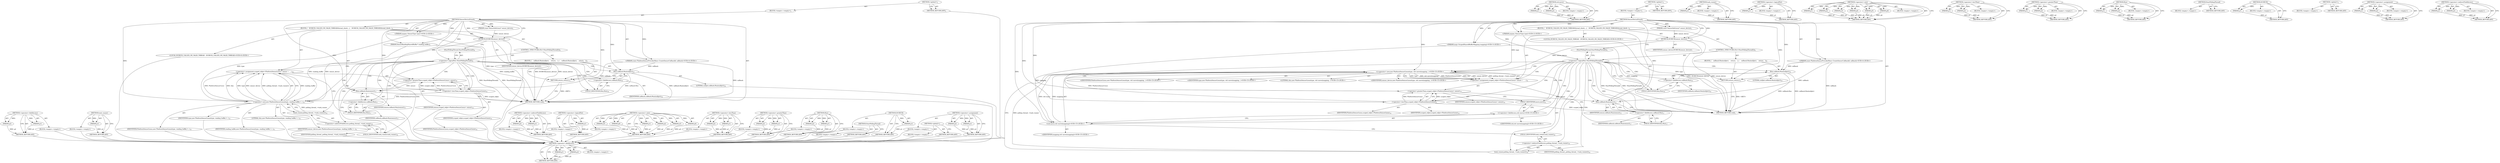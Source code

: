 digraph "&lt;operator&gt;.assignment" {
vulnerable_97 [label=<(METHOD,&lt;operator&gt;.fieldAccess)>];
vulnerable_98 [label=<(PARAM,p1)>];
vulnerable_99 [label=<(PARAM,p2)>];
vulnerable_100 [label=<(BLOCK,&lt;empty&gt;,&lt;empty&gt;)>];
vulnerable_101 [label=<(METHOD_RETURN,ANY)>];
vulnerable_126 [label=<(METHOD,std.move)>];
vulnerable_127 [label=<(PARAM,p1)>];
vulnerable_128 [label=<(PARAM,p2)>];
vulnerable_129 [label=<(BLOCK,&lt;empty&gt;,&lt;empty&gt;)>];
vulnerable_130 [label=<(METHOD_RETURN,ANY)>];
vulnerable_6 [label=<(METHOD,&lt;global&gt;)<SUB>1</SUB>>];
vulnerable_7 [label=<(BLOCK,&lt;empty&gt;,&lt;empty&gt;)<SUB>1</SUB>>];
vulnerable_8 [label=<(METHOD,SensorDeviceFound)<SUB>1</SUB>>];
vulnerable_9 [label="<(PARAM,mojom::SensorType type)<SUB>2</SUB>>"];
vulnerable_10 [label="<(PARAM,mojo::ScopedSharedBufferMapping mapping)<SUB>3</SUB>>"];
vulnerable_11 [label="<(PARAM,const PlatformSensorProviderBase::CreateSensorCallback&amp; callback)<SUB>4</SUB>>"];
vulnerable_12 [label=<(PARAM,const SensorInfoLinux* sensor_device)<SUB>5</SUB>>];
vulnerable_13 [label=<(BLOCK,{
   DCHECK_CALLED_ON_VALID_THREAD(thread_check...,{
   DCHECK_CALLED_ON_VALID_THREAD(thread_check...)<SUB>5</SUB>>];
vulnerable_14 [label="<(LOCAL,DCHECK_CALLED_ON_VALID_THREAD : DCHECK_CALLED_ON_VALID_THREAD)<SUB>6</SUB>>"];
vulnerable_15 [label=<(DCHECK,DCHECK(sensor_device))<SUB>7</SUB>>];
vulnerable_16 [label=<(IDENTIFIER,sensor_device,DCHECK(sensor_device))<SUB>7</SUB>>];
vulnerable_17 [label=<(CONTROL_STRUCTURE,IF,if (!StartPollingThread()))<SUB>9</SUB>>];
vulnerable_18 [label=<(&lt;operator&gt;.logicalNot,!StartPollingThread())<SUB>9</SUB>>];
vulnerable_19 [label=<(StartPollingThread,StartPollingThread())<SUB>9</SUB>>];
vulnerable_20 [label=<(BLOCK,{
    callback.Run(nullptr);
    return;
   },{
    callback.Run(nullptr);
    return;
   })<SUB>9</SUB>>];
vulnerable_21 [label=<(Run,callback.Run(nullptr))<SUB>10</SUB>>];
vulnerable_22 [label=<(&lt;operator&gt;.fieldAccess,callback.Run)<SUB>10</SUB>>];
vulnerable_23 [label=<(IDENTIFIER,callback,callback.Run(nullptr))<SUB>10</SUB>>];
vulnerable_24 [label=<(FIELD_IDENTIFIER,Run,Run)<SUB>10</SUB>>];
vulnerable_25 [label=<(LITERAL,nullptr,callback.Run(nullptr))<SUB>10</SUB>>];
vulnerable_26 [label=<(RETURN,return;,return;)<SUB>11</SUB>>];
vulnerable_27 [label=<(&lt;operator&gt;.assignment,scoped_refptr&lt;PlatformSensorLinux&gt; sensor =
   ...)<SUB>14</SUB>>];
vulnerable_28 [label=<(&lt;operator&gt;.greaterThan,scoped_refptr&lt;PlatformSensorLinux&gt; sensor)<SUB>14</SUB>>];
vulnerable_29 [label=<(&lt;operator&gt;.lessThan,scoped_refptr&lt;PlatformSensorLinux)<SUB>14</SUB>>];
vulnerable_30 [label=<(IDENTIFIER,scoped_refptr,scoped_refptr&lt;PlatformSensorLinux)<SUB>14</SUB>>];
vulnerable_31 [label=<(IDENTIFIER,PlatformSensorLinux,scoped_refptr&lt;PlatformSensorLinux)<SUB>14</SUB>>];
vulnerable_32 [label=<(IDENTIFIER,sensor,scoped_refptr&lt;PlatformSensorLinux&gt; sensor)<SUB>14</SUB>>];
vulnerable_33 [label="<(&lt;operator&gt;.new,new PlatformSensorLinux(type, std::move(mapping...)<SUB>15</SUB>>"];
vulnerable_34 [label="<(IDENTIFIER,PlatformSensorLinux,new PlatformSensorLinux(type, std::move(mapping...)<SUB>15</SUB>>"];
vulnerable_35 [label="<(IDENTIFIER,type,new PlatformSensorLinux(type, std::move(mapping...)<SUB>15</SUB>>"];
vulnerable_36 [label="<(std.move,std::move(mapping))<SUB>15</SUB>>"];
vulnerable_37 [label="<(&lt;operator&gt;.fieldAccess,std::move)<SUB>15</SUB>>"];
vulnerable_38 [label="<(IDENTIFIER,std,std::move(mapping))<SUB>15</SUB>>"];
vulnerable_39 [label=<(FIELD_IDENTIFIER,move,move)<SUB>15</SUB>>];
vulnerable_40 [label="<(IDENTIFIER,mapping,std::move(mapping))<SUB>15</SUB>>"];
vulnerable_41 [label="<(LITERAL,this,new PlatformSensorLinux(type, std::move(mapping...)<SUB>15</SUB>>"];
vulnerable_42 [label="<(IDENTIFIER,sensor_device,new PlatformSensorLinux(type, std::move(mapping...)<SUB>15</SUB>>"];
vulnerable_43 [label=<(task_runner,polling_thread_-&gt;task_runner())<SUB>16</SUB>>];
vulnerable_44 [label=<(&lt;operator&gt;.indirectFieldAccess,polling_thread_-&gt;task_runner)<SUB>16</SUB>>];
vulnerable_45 [label=<(IDENTIFIER,polling_thread_,polling_thread_-&gt;task_runner())<SUB>16</SUB>>];
vulnerable_46 [label=<(FIELD_IDENTIFIER,task_runner,task_runner)<SUB>16</SUB>>];
vulnerable_47 [label=<(Run,callback.Run(sensor))<SUB>17</SUB>>];
vulnerable_48 [label=<(&lt;operator&gt;.fieldAccess,callback.Run)<SUB>17</SUB>>];
vulnerable_49 [label=<(IDENTIFIER,callback,callback.Run(sensor))<SUB>17</SUB>>];
vulnerable_50 [label=<(FIELD_IDENTIFIER,Run,Run)<SUB>17</SUB>>];
vulnerable_51 [label=<(IDENTIFIER,sensor,callback.Run(sensor))<SUB>17</SUB>>];
vulnerable_52 [label=<(METHOD_RETURN,void)<SUB>1</SUB>>];
vulnerable_54 [label=<(METHOD_RETURN,ANY)<SUB>1</SUB>>];
vulnerable_131 [label=<(METHOD,task_runner)>];
vulnerable_132 [label=<(PARAM,p1)>];
vulnerable_133 [label=<(BLOCK,&lt;empty&gt;,&lt;empty&gt;)>];
vulnerable_134 [label=<(METHOD_RETURN,ANY)>];
vulnerable_85 [label=<(METHOD,&lt;operator&gt;.logicalNot)>];
vulnerable_86 [label=<(PARAM,p1)>];
vulnerable_87 [label=<(BLOCK,&lt;empty&gt;,&lt;empty&gt;)>];
vulnerable_88 [label=<(METHOD_RETURN,ANY)>];
vulnerable_117 [label=<(METHOD,&lt;operator&gt;.new)>];
vulnerable_118 [label=<(PARAM,p1)>];
vulnerable_119 [label=<(PARAM,p2)>];
vulnerable_120 [label=<(PARAM,p3)>];
vulnerable_121 [label=<(PARAM,p4)>];
vulnerable_122 [label=<(PARAM,p5)>];
vulnerable_123 [label=<(PARAM,p6)>];
vulnerable_124 [label=<(BLOCK,&lt;empty&gt;,&lt;empty&gt;)>];
vulnerable_125 [label=<(METHOD_RETURN,ANY)>];
vulnerable_112 [label=<(METHOD,&lt;operator&gt;.lessThan)>];
vulnerable_113 [label=<(PARAM,p1)>];
vulnerable_114 [label=<(PARAM,p2)>];
vulnerable_115 [label=<(BLOCK,&lt;empty&gt;,&lt;empty&gt;)>];
vulnerable_116 [label=<(METHOD_RETURN,ANY)>];
vulnerable_107 [label=<(METHOD,&lt;operator&gt;.greaterThan)>];
vulnerable_108 [label=<(PARAM,p1)>];
vulnerable_109 [label=<(PARAM,p2)>];
vulnerable_110 [label=<(BLOCK,&lt;empty&gt;,&lt;empty&gt;)>];
vulnerable_111 [label=<(METHOD_RETURN,ANY)>];
vulnerable_92 [label=<(METHOD,Run)>];
vulnerable_93 [label=<(PARAM,p1)>];
vulnerable_94 [label=<(PARAM,p2)>];
vulnerable_95 [label=<(BLOCK,&lt;empty&gt;,&lt;empty&gt;)>];
vulnerable_96 [label=<(METHOD_RETURN,ANY)>];
vulnerable_89 [label=<(METHOD,StartPollingThread)>];
vulnerable_90 [label=<(BLOCK,&lt;empty&gt;,&lt;empty&gt;)>];
vulnerable_91 [label=<(METHOD_RETURN,ANY)>];
vulnerable_81 [label=<(METHOD,DCHECK)>];
vulnerable_82 [label=<(PARAM,p1)>];
vulnerable_83 [label=<(BLOCK,&lt;empty&gt;,&lt;empty&gt;)>];
vulnerable_84 [label=<(METHOD_RETURN,ANY)>];
vulnerable_75 [label=<(METHOD,&lt;global&gt;)<SUB>1</SUB>>];
vulnerable_76 [label=<(BLOCK,&lt;empty&gt;,&lt;empty&gt;)>];
vulnerable_77 [label=<(METHOD_RETURN,ANY)>];
vulnerable_102 [label=<(METHOD,&lt;operator&gt;.assignment)>];
vulnerable_103 [label=<(PARAM,p1)>];
vulnerable_104 [label=<(PARAM,p2)>];
vulnerable_105 [label=<(BLOCK,&lt;empty&gt;,&lt;empty&gt;)>];
vulnerable_106 [label=<(METHOD_RETURN,ANY)>];
vulnerable_135 [label=<(METHOD,&lt;operator&gt;.indirectFieldAccess)>];
vulnerable_136 [label=<(PARAM,p1)>];
vulnerable_137 [label=<(PARAM,p2)>];
vulnerable_138 [label=<(BLOCK,&lt;empty&gt;,&lt;empty&gt;)>];
vulnerable_139 [label=<(METHOD_RETURN,ANY)>];
fixed_93 [label=<(METHOD,&lt;operator&gt;.fieldAccess)>];
fixed_94 [label=<(PARAM,p1)>];
fixed_95 [label=<(PARAM,p2)>];
fixed_96 [label=<(BLOCK,&lt;empty&gt;,&lt;empty&gt;)>];
fixed_97 [label=<(METHOD_RETURN,ANY)>];
fixed_122 [label=<(METHOD,task_runner)>];
fixed_123 [label=<(PARAM,p1)>];
fixed_124 [label=<(BLOCK,&lt;empty&gt;,&lt;empty&gt;)>];
fixed_125 [label=<(METHOD_RETURN,ANY)>];
fixed_6 [label=<(METHOD,&lt;global&gt;)<SUB>1</SUB>>];
fixed_7 [label=<(BLOCK,&lt;empty&gt;,&lt;empty&gt;)<SUB>1</SUB>>];
fixed_8 [label=<(METHOD,SensorDeviceFound)<SUB>1</SUB>>];
fixed_9 [label="<(PARAM,mojom::SensorType type)<SUB>2</SUB>>"];
fixed_10 [label=<(PARAM,SensorReadingSharedBuffer* reading_buffer)<SUB>3</SUB>>];
fixed_11 [label="<(PARAM,const PlatformSensorProviderBase::CreateSensorCallback&amp; callback)<SUB>4</SUB>>"];
fixed_12 [label=<(PARAM,const SensorInfoLinux* sensor_device)<SUB>5</SUB>>];
fixed_13 [label=<(BLOCK,{
   DCHECK_CALLED_ON_VALID_THREAD(thread_check...,{
   DCHECK_CALLED_ON_VALID_THREAD(thread_check...)<SUB>5</SUB>>];
fixed_14 [label="<(LOCAL,DCHECK_CALLED_ON_VALID_THREAD : DCHECK_CALLED_ON_VALID_THREAD)<SUB>6</SUB>>"];
fixed_15 [label=<(DCHECK,DCHECK(sensor_device))<SUB>7</SUB>>];
fixed_16 [label=<(IDENTIFIER,sensor_device,DCHECK(sensor_device))<SUB>7</SUB>>];
fixed_17 [label=<(CONTROL_STRUCTURE,IF,if (!StartPollingThread()))<SUB>9</SUB>>];
fixed_18 [label=<(&lt;operator&gt;.logicalNot,!StartPollingThread())<SUB>9</SUB>>];
fixed_19 [label=<(StartPollingThread,StartPollingThread())<SUB>9</SUB>>];
fixed_20 [label=<(BLOCK,{
    callback.Run(nullptr);
    return;
   },{
    callback.Run(nullptr);
    return;
   })<SUB>9</SUB>>];
fixed_21 [label=<(Run,callback.Run(nullptr))<SUB>10</SUB>>];
fixed_22 [label=<(&lt;operator&gt;.fieldAccess,callback.Run)<SUB>10</SUB>>];
fixed_23 [label=<(IDENTIFIER,callback,callback.Run(nullptr))<SUB>10</SUB>>];
fixed_24 [label=<(FIELD_IDENTIFIER,Run,Run)<SUB>10</SUB>>];
fixed_25 [label=<(LITERAL,nullptr,callback.Run(nullptr))<SUB>10</SUB>>];
fixed_26 [label=<(RETURN,return;,return;)<SUB>11</SUB>>];
fixed_27 [label=<(&lt;operator&gt;.assignment,scoped_refptr&lt;PlatformSensorLinux&gt; sensor =
   ...)<SUB>14</SUB>>];
fixed_28 [label=<(&lt;operator&gt;.greaterThan,scoped_refptr&lt;PlatformSensorLinux&gt; sensor)<SUB>14</SUB>>];
fixed_29 [label=<(&lt;operator&gt;.lessThan,scoped_refptr&lt;PlatformSensorLinux)<SUB>14</SUB>>];
fixed_30 [label=<(IDENTIFIER,scoped_refptr,scoped_refptr&lt;PlatformSensorLinux)<SUB>14</SUB>>];
fixed_31 [label=<(IDENTIFIER,PlatformSensorLinux,scoped_refptr&lt;PlatformSensorLinux)<SUB>14</SUB>>];
fixed_32 [label=<(IDENTIFIER,sensor,scoped_refptr&lt;PlatformSensorLinux&gt; sensor)<SUB>14</SUB>>];
fixed_33 [label=<(&lt;operator&gt;.new,new PlatformSensorLinux(type, reading_buffer, t...)<SUB>15</SUB>>];
fixed_34 [label=<(IDENTIFIER,PlatformSensorLinux,new PlatformSensorLinux(type, reading_buffer, t...)<SUB>15</SUB>>];
fixed_35 [label=<(IDENTIFIER,type,new PlatformSensorLinux(type, reading_buffer, t...)<SUB>15</SUB>>];
fixed_36 [label=<(IDENTIFIER,reading_buffer,new PlatformSensorLinux(type, reading_buffer, t...)<SUB>15</SUB>>];
fixed_37 [label=<(LITERAL,this,new PlatformSensorLinux(type, reading_buffer, t...)<SUB>15</SUB>>];
fixed_38 [label=<(IDENTIFIER,sensor_device,new PlatformSensorLinux(type, reading_buffer, t...)<SUB>15</SUB>>];
fixed_39 [label=<(task_runner,polling_thread_-&gt;task_runner())<SUB>16</SUB>>];
fixed_40 [label=<(&lt;operator&gt;.indirectFieldAccess,polling_thread_-&gt;task_runner)<SUB>16</SUB>>];
fixed_41 [label=<(IDENTIFIER,polling_thread_,polling_thread_-&gt;task_runner())<SUB>16</SUB>>];
fixed_42 [label=<(FIELD_IDENTIFIER,task_runner,task_runner)<SUB>16</SUB>>];
fixed_43 [label=<(Run,callback.Run(sensor))<SUB>17</SUB>>];
fixed_44 [label=<(&lt;operator&gt;.fieldAccess,callback.Run)<SUB>17</SUB>>];
fixed_45 [label=<(IDENTIFIER,callback,callback.Run(sensor))<SUB>17</SUB>>];
fixed_46 [label=<(FIELD_IDENTIFIER,Run,Run)<SUB>17</SUB>>];
fixed_47 [label=<(IDENTIFIER,sensor,callback.Run(sensor))<SUB>17</SUB>>];
fixed_48 [label=<(METHOD_RETURN,void)<SUB>1</SUB>>];
fixed_50 [label=<(METHOD_RETURN,ANY)<SUB>1</SUB>>];
fixed_126 [label=<(METHOD,&lt;operator&gt;.indirectFieldAccess)>];
fixed_127 [label=<(PARAM,p1)>];
fixed_128 [label=<(PARAM,p2)>];
fixed_129 [label=<(BLOCK,&lt;empty&gt;,&lt;empty&gt;)>];
fixed_130 [label=<(METHOD_RETURN,ANY)>];
fixed_81 [label=<(METHOD,&lt;operator&gt;.logicalNot)>];
fixed_82 [label=<(PARAM,p1)>];
fixed_83 [label=<(BLOCK,&lt;empty&gt;,&lt;empty&gt;)>];
fixed_84 [label=<(METHOD_RETURN,ANY)>];
fixed_113 [label=<(METHOD,&lt;operator&gt;.new)>];
fixed_114 [label=<(PARAM,p1)>];
fixed_115 [label=<(PARAM,p2)>];
fixed_116 [label=<(PARAM,p3)>];
fixed_117 [label=<(PARAM,p4)>];
fixed_118 [label=<(PARAM,p5)>];
fixed_119 [label=<(PARAM,p6)>];
fixed_120 [label=<(BLOCK,&lt;empty&gt;,&lt;empty&gt;)>];
fixed_121 [label=<(METHOD_RETURN,ANY)>];
fixed_108 [label=<(METHOD,&lt;operator&gt;.lessThan)>];
fixed_109 [label=<(PARAM,p1)>];
fixed_110 [label=<(PARAM,p2)>];
fixed_111 [label=<(BLOCK,&lt;empty&gt;,&lt;empty&gt;)>];
fixed_112 [label=<(METHOD_RETURN,ANY)>];
fixed_103 [label=<(METHOD,&lt;operator&gt;.greaterThan)>];
fixed_104 [label=<(PARAM,p1)>];
fixed_105 [label=<(PARAM,p2)>];
fixed_106 [label=<(BLOCK,&lt;empty&gt;,&lt;empty&gt;)>];
fixed_107 [label=<(METHOD_RETURN,ANY)>];
fixed_88 [label=<(METHOD,Run)>];
fixed_89 [label=<(PARAM,p1)>];
fixed_90 [label=<(PARAM,p2)>];
fixed_91 [label=<(BLOCK,&lt;empty&gt;,&lt;empty&gt;)>];
fixed_92 [label=<(METHOD_RETURN,ANY)>];
fixed_85 [label=<(METHOD,StartPollingThread)>];
fixed_86 [label=<(BLOCK,&lt;empty&gt;,&lt;empty&gt;)>];
fixed_87 [label=<(METHOD_RETURN,ANY)>];
fixed_77 [label=<(METHOD,DCHECK)>];
fixed_78 [label=<(PARAM,p1)>];
fixed_79 [label=<(BLOCK,&lt;empty&gt;,&lt;empty&gt;)>];
fixed_80 [label=<(METHOD_RETURN,ANY)>];
fixed_71 [label=<(METHOD,&lt;global&gt;)<SUB>1</SUB>>];
fixed_72 [label=<(BLOCK,&lt;empty&gt;,&lt;empty&gt;)>];
fixed_73 [label=<(METHOD_RETURN,ANY)>];
fixed_98 [label=<(METHOD,&lt;operator&gt;.assignment)>];
fixed_99 [label=<(PARAM,p1)>];
fixed_100 [label=<(PARAM,p2)>];
fixed_101 [label=<(BLOCK,&lt;empty&gt;,&lt;empty&gt;)>];
fixed_102 [label=<(METHOD_RETURN,ANY)>];
vulnerable_97 -> vulnerable_98  [key=0, label="AST: "];
vulnerable_97 -> vulnerable_98  [key=1, label="DDG: "];
vulnerable_97 -> vulnerable_100  [key=0, label="AST: "];
vulnerable_97 -> vulnerable_99  [key=0, label="AST: "];
vulnerable_97 -> vulnerable_99  [key=1, label="DDG: "];
vulnerable_97 -> vulnerable_101  [key=0, label="AST: "];
vulnerable_97 -> vulnerable_101  [key=1, label="CFG: "];
vulnerable_98 -> vulnerable_101  [key=0, label="DDG: p1"];
vulnerable_99 -> vulnerable_101  [key=0, label="DDG: p2"];
vulnerable_126 -> vulnerable_127  [key=0, label="AST: "];
vulnerable_126 -> vulnerable_127  [key=1, label="DDG: "];
vulnerable_126 -> vulnerable_129  [key=0, label="AST: "];
vulnerable_126 -> vulnerable_128  [key=0, label="AST: "];
vulnerable_126 -> vulnerable_128  [key=1, label="DDG: "];
vulnerable_126 -> vulnerable_130  [key=0, label="AST: "];
vulnerable_126 -> vulnerable_130  [key=1, label="CFG: "];
vulnerable_127 -> vulnerable_130  [key=0, label="DDG: p1"];
vulnerable_128 -> vulnerable_130  [key=0, label="DDG: p2"];
vulnerable_6 -> vulnerable_7  [key=0, label="AST: "];
vulnerable_6 -> vulnerable_54  [key=0, label="AST: "];
vulnerable_6 -> vulnerable_54  [key=1, label="CFG: "];
vulnerable_7 -> vulnerable_8  [key=0, label="AST: "];
vulnerable_8 -> vulnerable_9  [key=0, label="AST: "];
vulnerable_8 -> vulnerable_9  [key=1, label="DDG: "];
vulnerable_8 -> vulnerable_10  [key=0, label="AST: "];
vulnerable_8 -> vulnerable_10  [key=1, label="DDG: "];
vulnerable_8 -> vulnerable_11  [key=0, label="AST: "];
vulnerable_8 -> vulnerable_11  [key=1, label="DDG: "];
vulnerable_8 -> vulnerable_12  [key=0, label="AST: "];
vulnerable_8 -> vulnerable_12  [key=1, label="DDG: "];
vulnerable_8 -> vulnerable_13  [key=0, label="AST: "];
vulnerable_8 -> vulnerable_52  [key=0, label="AST: "];
vulnerable_8 -> vulnerable_15  [key=0, label="CFG: "];
vulnerable_8 -> vulnerable_15  [key=1, label="DDG: "];
vulnerable_8 -> vulnerable_47  [key=0, label="DDG: "];
vulnerable_8 -> vulnerable_18  [key=0, label="DDG: "];
vulnerable_8 -> vulnerable_26  [key=0, label="DDG: "];
vulnerable_8 -> vulnerable_28  [key=0, label="DDG: "];
vulnerable_8 -> vulnerable_33  [key=0, label="DDG: "];
vulnerable_8 -> vulnerable_21  [key=0, label="DDG: "];
vulnerable_8 -> vulnerable_29  [key=0, label="DDG: "];
vulnerable_8 -> vulnerable_36  [key=0, label="DDG: "];
vulnerable_9 -> vulnerable_52  [key=0, label="DDG: type"];
vulnerable_9 -> vulnerable_33  [key=0, label="DDG: type"];
vulnerable_10 -> vulnerable_52  [key=0, label="DDG: mapping"];
vulnerable_10 -> vulnerable_36  [key=0, label="DDG: mapping"];
vulnerable_11 -> vulnerable_52  [key=0, label="DDG: callback"];
vulnerable_11 -> vulnerable_47  [key=0, label="DDG: callback"];
vulnerable_11 -> vulnerable_21  [key=0, label="DDG: callback"];
vulnerable_12 -> vulnerable_15  [key=0, label="DDG: sensor_device"];
vulnerable_13 -> vulnerable_14  [key=0, label="AST: "];
vulnerable_13 -> vulnerable_15  [key=0, label="AST: "];
vulnerable_13 -> vulnerable_17  [key=0, label="AST: "];
vulnerable_13 -> vulnerable_27  [key=0, label="AST: "];
vulnerable_13 -> vulnerable_47  [key=0, label="AST: "];
vulnerable_15 -> vulnerable_16  [key=0, label="AST: "];
vulnerable_15 -> vulnerable_19  [key=0, label="CFG: "];
vulnerable_15 -> vulnerable_52  [key=0, label="DDG: sensor_device"];
vulnerable_15 -> vulnerable_52  [key=1, label="DDG: DCHECK(sensor_device)"];
vulnerable_15 -> vulnerable_33  [key=0, label="DDG: sensor_device"];
vulnerable_17 -> vulnerable_18  [key=0, label="AST: "];
vulnerable_17 -> vulnerable_20  [key=0, label="AST: "];
vulnerable_18 -> vulnerable_19  [key=0, label="AST: "];
vulnerable_18 -> vulnerable_24  [key=0, label="CFG: "];
vulnerable_18 -> vulnerable_24  [key=1, label="CDG: "];
vulnerable_18 -> vulnerable_29  [key=0, label="CFG: "];
vulnerable_18 -> vulnerable_29  [key=1, label="CDG: "];
vulnerable_18 -> vulnerable_52  [key=0, label="DDG: StartPollingThread()"];
vulnerable_18 -> vulnerable_52  [key=1, label="DDG: !StartPollingThread()"];
vulnerable_18 -> vulnerable_47  [key=0, label="CDG: "];
vulnerable_18 -> vulnerable_21  [key=0, label="CDG: "];
vulnerable_18 -> vulnerable_48  [key=0, label="CDG: "];
vulnerable_18 -> vulnerable_33  [key=0, label="CDG: "];
vulnerable_18 -> vulnerable_26  [key=0, label="CDG: "];
vulnerable_18 -> vulnerable_28  [key=0, label="CDG: "];
vulnerable_18 -> vulnerable_36  [key=0, label="CDG: "];
vulnerable_18 -> vulnerable_37  [key=0, label="CDG: "];
vulnerable_18 -> vulnerable_46  [key=0, label="CDG: "];
vulnerable_18 -> vulnerable_22  [key=0, label="CDG: "];
vulnerable_18 -> vulnerable_27  [key=0, label="CDG: "];
vulnerable_18 -> vulnerable_50  [key=0, label="CDG: "];
vulnerable_18 -> vulnerable_44  [key=0, label="CDG: "];
vulnerable_18 -> vulnerable_39  [key=0, label="CDG: "];
vulnerable_18 -> vulnerable_43  [key=0, label="CDG: "];
vulnerable_19 -> vulnerable_18  [key=0, label="CFG: "];
vulnerable_20 -> vulnerable_21  [key=0, label="AST: "];
vulnerable_20 -> vulnerable_26  [key=0, label="AST: "];
vulnerable_21 -> vulnerable_22  [key=0, label="AST: "];
vulnerable_21 -> vulnerable_25  [key=0, label="AST: "];
vulnerable_21 -> vulnerable_26  [key=0, label="CFG: "];
vulnerable_21 -> vulnerable_52  [key=0, label="DDG: callback.Run"];
vulnerable_21 -> vulnerable_52  [key=1, label="DDG: callback.Run(nullptr)"];
vulnerable_22 -> vulnerable_23  [key=0, label="AST: "];
vulnerable_22 -> vulnerable_24  [key=0, label="AST: "];
vulnerable_22 -> vulnerable_21  [key=0, label="CFG: "];
vulnerable_24 -> vulnerable_22  [key=0, label="CFG: "];
vulnerable_26 -> vulnerable_52  [key=0, label="CFG: "];
vulnerable_26 -> vulnerable_52  [key=1, label="DDG: &lt;RET&gt;"];
vulnerable_27 -> vulnerable_28  [key=0, label="AST: "];
vulnerable_27 -> vulnerable_33  [key=0, label="AST: "];
vulnerable_27 -> vulnerable_50  [key=0, label="CFG: "];
vulnerable_28 -> vulnerable_29  [key=0, label="AST: "];
vulnerable_28 -> vulnerable_32  [key=0, label="AST: "];
vulnerable_28 -> vulnerable_39  [key=0, label="CFG: "];
vulnerable_28 -> vulnerable_47  [key=0, label="DDG: sensor"];
vulnerable_29 -> vulnerable_30  [key=0, label="AST: "];
vulnerable_29 -> vulnerable_31  [key=0, label="AST: "];
vulnerable_29 -> vulnerable_28  [key=0, label="CFG: "];
vulnerable_29 -> vulnerable_28  [key=1, label="DDG: scoped_refptr"];
vulnerable_29 -> vulnerable_28  [key=2, label="DDG: PlatformSensorLinux"];
vulnerable_29 -> vulnerable_52  [key=0, label="DDG: scoped_refptr"];
vulnerable_29 -> vulnerable_33  [key=0, label="DDG: PlatformSensorLinux"];
vulnerable_33 -> vulnerable_34  [key=0, label="AST: "];
vulnerable_33 -> vulnerable_35  [key=0, label="AST: "];
vulnerable_33 -> vulnerable_36  [key=0, label="AST: "];
vulnerable_33 -> vulnerable_41  [key=0, label="AST: "];
vulnerable_33 -> vulnerable_42  [key=0, label="AST: "];
vulnerable_33 -> vulnerable_43  [key=0, label="AST: "];
vulnerable_33 -> vulnerable_27  [key=0, label="CFG: "];
vulnerable_33 -> vulnerable_27  [key=1, label="DDG: type"];
vulnerable_33 -> vulnerable_27  [key=2, label="DDG: std::move(mapping)"];
vulnerable_33 -> vulnerable_27  [key=3, label="DDG: PlatformSensorLinux"];
vulnerable_33 -> vulnerable_27  [key=4, label="DDG: this"];
vulnerable_33 -> vulnerable_27  [key=5, label="DDG: sensor_device"];
vulnerable_33 -> vulnerable_27  [key=6, label="DDG: polling_thread_-&gt;task_runner()"];
vulnerable_36 -> vulnerable_37  [key=0, label="AST: "];
vulnerable_36 -> vulnerable_40  [key=0, label="AST: "];
vulnerable_36 -> vulnerable_46  [key=0, label="CFG: "];
vulnerable_36 -> vulnerable_33  [key=0, label="DDG: std::move"];
vulnerable_36 -> vulnerable_33  [key=1, label="DDG: mapping"];
vulnerable_37 -> vulnerable_38  [key=0, label="AST: "];
vulnerable_37 -> vulnerable_39  [key=0, label="AST: "];
vulnerable_37 -> vulnerable_36  [key=0, label="CFG: "];
vulnerable_39 -> vulnerable_37  [key=0, label="CFG: "];
vulnerable_43 -> vulnerable_44  [key=0, label="AST: "];
vulnerable_43 -> vulnerable_33  [key=0, label="CFG: "];
vulnerable_43 -> vulnerable_33  [key=1, label="DDG: polling_thread_-&gt;task_runner"];
vulnerable_44 -> vulnerable_45  [key=0, label="AST: "];
vulnerable_44 -> vulnerable_46  [key=0, label="AST: "];
vulnerable_44 -> vulnerable_43  [key=0, label="CFG: "];
vulnerable_46 -> vulnerable_44  [key=0, label="CFG: "];
vulnerable_47 -> vulnerable_48  [key=0, label="AST: "];
vulnerable_47 -> vulnerable_51  [key=0, label="AST: "];
vulnerable_47 -> vulnerable_52  [key=0, label="CFG: "];
vulnerable_48 -> vulnerable_49  [key=0, label="AST: "];
vulnerable_48 -> vulnerable_50  [key=0, label="AST: "];
vulnerable_48 -> vulnerable_47  [key=0, label="CFG: "];
vulnerable_50 -> vulnerable_48  [key=0, label="CFG: "];
vulnerable_131 -> vulnerable_132  [key=0, label="AST: "];
vulnerable_131 -> vulnerable_132  [key=1, label="DDG: "];
vulnerable_131 -> vulnerable_133  [key=0, label="AST: "];
vulnerable_131 -> vulnerable_134  [key=0, label="AST: "];
vulnerable_131 -> vulnerable_134  [key=1, label="CFG: "];
vulnerable_132 -> vulnerable_134  [key=0, label="DDG: p1"];
vulnerable_85 -> vulnerable_86  [key=0, label="AST: "];
vulnerable_85 -> vulnerable_86  [key=1, label="DDG: "];
vulnerable_85 -> vulnerable_87  [key=0, label="AST: "];
vulnerable_85 -> vulnerable_88  [key=0, label="AST: "];
vulnerable_85 -> vulnerable_88  [key=1, label="CFG: "];
vulnerable_86 -> vulnerable_88  [key=0, label="DDG: p1"];
vulnerable_117 -> vulnerable_118  [key=0, label="AST: "];
vulnerable_117 -> vulnerable_118  [key=1, label="DDG: "];
vulnerable_117 -> vulnerable_124  [key=0, label="AST: "];
vulnerable_117 -> vulnerable_119  [key=0, label="AST: "];
vulnerable_117 -> vulnerable_119  [key=1, label="DDG: "];
vulnerable_117 -> vulnerable_125  [key=0, label="AST: "];
vulnerable_117 -> vulnerable_125  [key=1, label="CFG: "];
vulnerable_117 -> vulnerable_120  [key=0, label="AST: "];
vulnerable_117 -> vulnerable_120  [key=1, label="DDG: "];
vulnerable_117 -> vulnerable_121  [key=0, label="AST: "];
vulnerable_117 -> vulnerable_121  [key=1, label="DDG: "];
vulnerable_117 -> vulnerable_122  [key=0, label="AST: "];
vulnerable_117 -> vulnerable_122  [key=1, label="DDG: "];
vulnerable_117 -> vulnerable_123  [key=0, label="AST: "];
vulnerable_117 -> vulnerable_123  [key=1, label="DDG: "];
vulnerable_118 -> vulnerable_125  [key=0, label="DDG: p1"];
vulnerable_119 -> vulnerable_125  [key=0, label="DDG: p2"];
vulnerable_120 -> vulnerable_125  [key=0, label="DDG: p3"];
vulnerable_121 -> vulnerable_125  [key=0, label="DDG: p4"];
vulnerable_122 -> vulnerable_125  [key=0, label="DDG: p5"];
vulnerable_123 -> vulnerable_125  [key=0, label="DDG: p6"];
vulnerable_112 -> vulnerable_113  [key=0, label="AST: "];
vulnerable_112 -> vulnerable_113  [key=1, label="DDG: "];
vulnerable_112 -> vulnerable_115  [key=0, label="AST: "];
vulnerable_112 -> vulnerable_114  [key=0, label="AST: "];
vulnerable_112 -> vulnerable_114  [key=1, label="DDG: "];
vulnerable_112 -> vulnerable_116  [key=0, label="AST: "];
vulnerable_112 -> vulnerable_116  [key=1, label="CFG: "];
vulnerable_113 -> vulnerable_116  [key=0, label="DDG: p1"];
vulnerable_114 -> vulnerable_116  [key=0, label="DDG: p2"];
vulnerable_107 -> vulnerable_108  [key=0, label="AST: "];
vulnerable_107 -> vulnerable_108  [key=1, label="DDG: "];
vulnerable_107 -> vulnerable_110  [key=0, label="AST: "];
vulnerable_107 -> vulnerable_109  [key=0, label="AST: "];
vulnerable_107 -> vulnerable_109  [key=1, label="DDG: "];
vulnerable_107 -> vulnerable_111  [key=0, label="AST: "];
vulnerable_107 -> vulnerable_111  [key=1, label="CFG: "];
vulnerable_108 -> vulnerable_111  [key=0, label="DDG: p1"];
vulnerable_109 -> vulnerable_111  [key=0, label="DDG: p2"];
vulnerable_92 -> vulnerable_93  [key=0, label="AST: "];
vulnerable_92 -> vulnerable_93  [key=1, label="DDG: "];
vulnerable_92 -> vulnerable_95  [key=0, label="AST: "];
vulnerable_92 -> vulnerable_94  [key=0, label="AST: "];
vulnerable_92 -> vulnerable_94  [key=1, label="DDG: "];
vulnerable_92 -> vulnerable_96  [key=0, label="AST: "];
vulnerable_92 -> vulnerable_96  [key=1, label="CFG: "];
vulnerable_93 -> vulnerable_96  [key=0, label="DDG: p1"];
vulnerable_94 -> vulnerable_96  [key=0, label="DDG: p2"];
vulnerable_89 -> vulnerable_90  [key=0, label="AST: "];
vulnerable_89 -> vulnerable_91  [key=0, label="AST: "];
vulnerable_89 -> vulnerable_91  [key=1, label="CFG: "];
vulnerable_81 -> vulnerable_82  [key=0, label="AST: "];
vulnerable_81 -> vulnerable_82  [key=1, label="DDG: "];
vulnerable_81 -> vulnerable_83  [key=0, label="AST: "];
vulnerable_81 -> vulnerable_84  [key=0, label="AST: "];
vulnerable_81 -> vulnerable_84  [key=1, label="CFG: "];
vulnerable_82 -> vulnerable_84  [key=0, label="DDG: p1"];
vulnerable_75 -> vulnerable_76  [key=0, label="AST: "];
vulnerable_75 -> vulnerable_77  [key=0, label="AST: "];
vulnerable_75 -> vulnerable_77  [key=1, label="CFG: "];
vulnerable_102 -> vulnerable_103  [key=0, label="AST: "];
vulnerable_102 -> vulnerable_103  [key=1, label="DDG: "];
vulnerable_102 -> vulnerable_105  [key=0, label="AST: "];
vulnerable_102 -> vulnerable_104  [key=0, label="AST: "];
vulnerable_102 -> vulnerable_104  [key=1, label="DDG: "];
vulnerable_102 -> vulnerable_106  [key=0, label="AST: "];
vulnerable_102 -> vulnerable_106  [key=1, label="CFG: "];
vulnerable_103 -> vulnerable_106  [key=0, label="DDG: p1"];
vulnerable_104 -> vulnerable_106  [key=0, label="DDG: p2"];
vulnerable_135 -> vulnerable_136  [key=0, label="AST: "];
vulnerable_135 -> vulnerable_136  [key=1, label="DDG: "];
vulnerable_135 -> vulnerable_138  [key=0, label="AST: "];
vulnerable_135 -> vulnerable_137  [key=0, label="AST: "];
vulnerable_135 -> vulnerable_137  [key=1, label="DDG: "];
vulnerable_135 -> vulnerable_139  [key=0, label="AST: "];
vulnerable_135 -> vulnerable_139  [key=1, label="CFG: "];
vulnerable_136 -> vulnerable_139  [key=0, label="DDG: p1"];
vulnerable_137 -> vulnerable_139  [key=0, label="DDG: p2"];
fixed_93 -> fixed_94  [key=0, label="AST: "];
fixed_93 -> fixed_94  [key=1, label="DDG: "];
fixed_93 -> fixed_96  [key=0, label="AST: "];
fixed_93 -> fixed_95  [key=0, label="AST: "];
fixed_93 -> fixed_95  [key=1, label="DDG: "];
fixed_93 -> fixed_97  [key=0, label="AST: "];
fixed_93 -> fixed_97  [key=1, label="CFG: "];
fixed_94 -> fixed_97  [key=0, label="DDG: p1"];
fixed_95 -> fixed_97  [key=0, label="DDG: p2"];
fixed_96 -> vulnerable_97  [key=0];
fixed_97 -> vulnerable_97  [key=0];
fixed_122 -> fixed_123  [key=0, label="AST: "];
fixed_122 -> fixed_123  [key=1, label="DDG: "];
fixed_122 -> fixed_124  [key=0, label="AST: "];
fixed_122 -> fixed_125  [key=0, label="AST: "];
fixed_122 -> fixed_125  [key=1, label="CFG: "];
fixed_123 -> fixed_125  [key=0, label="DDG: p1"];
fixed_124 -> vulnerable_97  [key=0];
fixed_125 -> vulnerable_97  [key=0];
fixed_6 -> fixed_7  [key=0, label="AST: "];
fixed_6 -> fixed_50  [key=0, label="AST: "];
fixed_6 -> fixed_50  [key=1, label="CFG: "];
fixed_7 -> fixed_8  [key=0, label="AST: "];
fixed_8 -> fixed_9  [key=0, label="AST: "];
fixed_8 -> fixed_9  [key=1, label="DDG: "];
fixed_8 -> fixed_10  [key=0, label="AST: "];
fixed_8 -> fixed_10  [key=1, label="DDG: "];
fixed_8 -> fixed_11  [key=0, label="AST: "];
fixed_8 -> fixed_11  [key=1, label="DDG: "];
fixed_8 -> fixed_12  [key=0, label="AST: "];
fixed_8 -> fixed_12  [key=1, label="DDG: "];
fixed_8 -> fixed_13  [key=0, label="AST: "];
fixed_8 -> fixed_48  [key=0, label="AST: "];
fixed_8 -> fixed_15  [key=0, label="CFG: "];
fixed_8 -> fixed_15  [key=1, label="DDG: "];
fixed_8 -> fixed_43  [key=0, label="DDG: "];
fixed_8 -> fixed_18  [key=0, label="DDG: "];
fixed_8 -> fixed_26  [key=0, label="DDG: "];
fixed_8 -> fixed_28  [key=0, label="DDG: "];
fixed_8 -> fixed_33  [key=0, label="DDG: "];
fixed_8 -> fixed_21  [key=0, label="DDG: "];
fixed_8 -> fixed_29  [key=0, label="DDG: "];
fixed_9 -> fixed_48  [key=0, label="DDG: type"];
fixed_9 -> fixed_33  [key=0, label="DDG: type"];
fixed_10 -> fixed_48  [key=0, label="DDG: reading_buffer"];
fixed_10 -> fixed_33  [key=0, label="DDG: reading_buffer"];
fixed_11 -> fixed_48  [key=0, label="DDG: callback"];
fixed_11 -> fixed_43  [key=0, label="DDG: callback"];
fixed_11 -> fixed_21  [key=0, label="DDG: callback"];
fixed_12 -> fixed_15  [key=0, label="DDG: sensor_device"];
fixed_13 -> fixed_14  [key=0, label="AST: "];
fixed_13 -> fixed_15  [key=0, label="AST: "];
fixed_13 -> fixed_17  [key=0, label="AST: "];
fixed_13 -> fixed_27  [key=0, label="AST: "];
fixed_13 -> fixed_43  [key=0, label="AST: "];
fixed_14 -> vulnerable_97  [key=0];
fixed_15 -> fixed_16  [key=0, label="AST: "];
fixed_15 -> fixed_19  [key=0, label="CFG: "];
fixed_15 -> fixed_48  [key=0, label="DDG: sensor_device"];
fixed_15 -> fixed_48  [key=1, label="DDG: DCHECK(sensor_device)"];
fixed_15 -> fixed_33  [key=0, label="DDG: sensor_device"];
fixed_16 -> vulnerable_97  [key=0];
fixed_17 -> fixed_18  [key=0, label="AST: "];
fixed_17 -> fixed_20  [key=0, label="AST: "];
fixed_18 -> fixed_19  [key=0, label="AST: "];
fixed_18 -> fixed_24  [key=0, label="CFG: "];
fixed_18 -> fixed_24  [key=1, label="CDG: "];
fixed_18 -> fixed_29  [key=0, label="CFG: "];
fixed_18 -> fixed_29  [key=1, label="CDG: "];
fixed_18 -> fixed_48  [key=0, label="DDG: StartPollingThread()"];
fixed_18 -> fixed_48  [key=1, label="DDG: !StartPollingThread()"];
fixed_18 -> fixed_21  [key=0, label="CDG: "];
fixed_18 -> fixed_33  [key=0, label="CDG: "];
fixed_18 -> fixed_26  [key=0, label="CDG: "];
fixed_18 -> fixed_42  [key=0, label="CDG: "];
fixed_18 -> fixed_28  [key=0, label="CDG: "];
fixed_18 -> fixed_46  [key=0, label="CDG: "];
fixed_18 -> fixed_22  [key=0, label="CDG: "];
fixed_18 -> fixed_27  [key=0, label="CDG: "];
fixed_18 -> fixed_40  [key=0, label="CDG: "];
fixed_18 -> fixed_44  [key=0, label="CDG: "];
fixed_18 -> fixed_39  [key=0, label="CDG: "];
fixed_18 -> fixed_43  [key=0, label="CDG: "];
fixed_19 -> fixed_18  [key=0, label="CFG: "];
fixed_20 -> fixed_21  [key=0, label="AST: "];
fixed_20 -> fixed_26  [key=0, label="AST: "];
fixed_21 -> fixed_22  [key=0, label="AST: "];
fixed_21 -> fixed_25  [key=0, label="AST: "];
fixed_21 -> fixed_26  [key=0, label="CFG: "];
fixed_21 -> fixed_48  [key=0, label="DDG: callback.Run"];
fixed_21 -> fixed_48  [key=1, label="DDG: callback.Run(nullptr)"];
fixed_22 -> fixed_23  [key=0, label="AST: "];
fixed_22 -> fixed_24  [key=0, label="AST: "];
fixed_22 -> fixed_21  [key=0, label="CFG: "];
fixed_23 -> vulnerable_97  [key=0];
fixed_24 -> fixed_22  [key=0, label="CFG: "];
fixed_25 -> vulnerable_97  [key=0];
fixed_26 -> fixed_48  [key=0, label="CFG: "];
fixed_26 -> fixed_48  [key=1, label="DDG: &lt;RET&gt;"];
fixed_27 -> fixed_28  [key=0, label="AST: "];
fixed_27 -> fixed_33  [key=0, label="AST: "];
fixed_27 -> fixed_46  [key=0, label="CFG: "];
fixed_28 -> fixed_29  [key=0, label="AST: "];
fixed_28 -> fixed_32  [key=0, label="AST: "];
fixed_28 -> fixed_42  [key=0, label="CFG: "];
fixed_28 -> fixed_43  [key=0, label="DDG: sensor"];
fixed_29 -> fixed_30  [key=0, label="AST: "];
fixed_29 -> fixed_31  [key=0, label="AST: "];
fixed_29 -> fixed_28  [key=0, label="CFG: "];
fixed_29 -> fixed_28  [key=1, label="DDG: scoped_refptr"];
fixed_29 -> fixed_28  [key=2, label="DDG: PlatformSensorLinux"];
fixed_29 -> fixed_48  [key=0, label="DDG: scoped_refptr"];
fixed_29 -> fixed_33  [key=0, label="DDG: PlatformSensorLinux"];
fixed_30 -> vulnerable_97  [key=0];
fixed_31 -> vulnerable_97  [key=0];
fixed_32 -> vulnerable_97  [key=0];
fixed_33 -> fixed_34  [key=0, label="AST: "];
fixed_33 -> fixed_35  [key=0, label="AST: "];
fixed_33 -> fixed_36  [key=0, label="AST: "];
fixed_33 -> fixed_37  [key=0, label="AST: "];
fixed_33 -> fixed_38  [key=0, label="AST: "];
fixed_33 -> fixed_39  [key=0, label="AST: "];
fixed_33 -> fixed_27  [key=0, label="CFG: "];
fixed_33 -> fixed_27  [key=1, label="DDG: sensor_device"];
fixed_33 -> fixed_27  [key=2, label="DDG: polling_thread_-&gt;task_runner()"];
fixed_33 -> fixed_27  [key=3, label="DDG: reading_buffer"];
fixed_33 -> fixed_27  [key=4, label="DDG: PlatformSensorLinux"];
fixed_33 -> fixed_27  [key=5, label="DDG: this"];
fixed_33 -> fixed_27  [key=6, label="DDG: type"];
fixed_34 -> vulnerable_97  [key=0];
fixed_35 -> vulnerable_97  [key=0];
fixed_36 -> vulnerable_97  [key=0];
fixed_37 -> vulnerable_97  [key=0];
fixed_38 -> vulnerable_97  [key=0];
fixed_39 -> fixed_40  [key=0, label="AST: "];
fixed_39 -> fixed_33  [key=0, label="CFG: "];
fixed_39 -> fixed_33  [key=1, label="DDG: polling_thread_-&gt;task_runner"];
fixed_40 -> fixed_41  [key=0, label="AST: "];
fixed_40 -> fixed_42  [key=0, label="AST: "];
fixed_40 -> fixed_39  [key=0, label="CFG: "];
fixed_41 -> vulnerable_97  [key=0];
fixed_42 -> fixed_40  [key=0, label="CFG: "];
fixed_43 -> fixed_44  [key=0, label="AST: "];
fixed_43 -> fixed_47  [key=0, label="AST: "];
fixed_43 -> fixed_48  [key=0, label="CFG: "];
fixed_44 -> fixed_45  [key=0, label="AST: "];
fixed_44 -> fixed_46  [key=0, label="AST: "];
fixed_44 -> fixed_43  [key=0, label="CFG: "];
fixed_45 -> vulnerable_97  [key=0];
fixed_46 -> fixed_44  [key=0, label="CFG: "];
fixed_47 -> vulnerable_97  [key=0];
fixed_48 -> vulnerable_97  [key=0];
fixed_50 -> vulnerable_97  [key=0];
fixed_126 -> fixed_127  [key=0, label="AST: "];
fixed_126 -> fixed_127  [key=1, label="DDG: "];
fixed_126 -> fixed_129  [key=0, label="AST: "];
fixed_126 -> fixed_128  [key=0, label="AST: "];
fixed_126 -> fixed_128  [key=1, label="DDG: "];
fixed_126 -> fixed_130  [key=0, label="AST: "];
fixed_126 -> fixed_130  [key=1, label="CFG: "];
fixed_127 -> fixed_130  [key=0, label="DDG: p1"];
fixed_128 -> fixed_130  [key=0, label="DDG: p2"];
fixed_129 -> vulnerable_97  [key=0];
fixed_130 -> vulnerable_97  [key=0];
fixed_81 -> fixed_82  [key=0, label="AST: "];
fixed_81 -> fixed_82  [key=1, label="DDG: "];
fixed_81 -> fixed_83  [key=0, label="AST: "];
fixed_81 -> fixed_84  [key=0, label="AST: "];
fixed_81 -> fixed_84  [key=1, label="CFG: "];
fixed_82 -> fixed_84  [key=0, label="DDG: p1"];
fixed_83 -> vulnerable_97  [key=0];
fixed_84 -> vulnerable_97  [key=0];
fixed_113 -> fixed_114  [key=0, label="AST: "];
fixed_113 -> fixed_114  [key=1, label="DDG: "];
fixed_113 -> fixed_120  [key=0, label="AST: "];
fixed_113 -> fixed_115  [key=0, label="AST: "];
fixed_113 -> fixed_115  [key=1, label="DDG: "];
fixed_113 -> fixed_121  [key=0, label="AST: "];
fixed_113 -> fixed_121  [key=1, label="CFG: "];
fixed_113 -> fixed_116  [key=0, label="AST: "];
fixed_113 -> fixed_116  [key=1, label="DDG: "];
fixed_113 -> fixed_117  [key=0, label="AST: "];
fixed_113 -> fixed_117  [key=1, label="DDG: "];
fixed_113 -> fixed_118  [key=0, label="AST: "];
fixed_113 -> fixed_118  [key=1, label="DDG: "];
fixed_113 -> fixed_119  [key=0, label="AST: "];
fixed_113 -> fixed_119  [key=1, label="DDG: "];
fixed_114 -> fixed_121  [key=0, label="DDG: p1"];
fixed_115 -> fixed_121  [key=0, label="DDG: p2"];
fixed_116 -> fixed_121  [key=0, label="DDG: p3"];
fixed_117 -> fixed_121  [key=0, label="DDG: p4"];
fixed_118 -> fixed_121  [key=0, label="DDG: p5"];
fixed_119 -> fixed_121  [key=0, label="DDG: p6"];
fixed_120 -> vulnerable_97  [key=0];
fixed_121 -> vulnerable_97  [key=0];
fixed_108 -> fixed_109  [key=0, label="AST: "];
fixed_108 -> fixed_109  [key=1, label="DDG: "];
fixed_108 -> fixed_111  [key=0, label="AST: "];
fixed_108 -> fixed_110  [key=0, label="AST: "];
fixed_108 -> fixed_110  [key=1, label="DDG: "];
fixed_108 -> fixed_112  [key=0, label="AST: "];
fixed_108 -> fixed_112  [key=1, label="CFG: "];
fixed_109 -> fixed_112  [key=0, label="DDG: p1"];
fixed_110 -> fixed_112  [key=0, label="DDG: p2"];
fixed_111 -> vulnerable_97  [key=0];
fixed_112 -> vulnerable_97  [key=0];
fixed_103 -> fixed_104  [key=0, label="AST: "];
fixed_103 -> fixed_104  [key=1, label="DDG: "];
fixed_103 -> fixed_106  [key=0, label="AST: "];
fixed_103 -> fixed_105  [key=0, label="AST: "];
fixed_103 -> fixed_105  [key=1, label="DDG: "];
fixed_103 -> fixed_107  [key=0, label="AST: "];
fixed_103 -> fixed_107  [key=1, label="CFG: "];
fixed_104 -> fixed_107  [key=0, label="DDG: p1"];
fixed_105 -> fixed_107  [key=0, label="DDG: p2"];
fixed_106 -> vulnerable_97  [key=0];
fixed_107 -> vulnerable_97  [key=0];
fixed_88 -> fixed_89  [key=0, label="AST: "];
fixed_88 -> fixed_89  [key=1, label="DDG: "];
fixed_88 -> fixed_91  [key=0, label="AST: "];
fixed_88 -> fixed_90  [key=0, label="AST: "];
fixed_88 -> fixed_90  [key=1, label="DDG: "];
fixed_88 -> fixed_92  [key=0, label="AST: "];
fixed_88 -> fixed_92  [key=1, label="CFG: "];
fixed_89 -> fixed_92  [key=0, label="DDG: p1"];
fixed_90 -> fixed_92  [key=0, label="DDG: p2"];
fixed_91 -> vulnerable_97  [key=0];
fixed_92 -> vulnerable_97  [key=0];
fixed_85 -> fixed_86  [key=0, label="AST: "];
fixed_85 -> fixed_87  [key=0, label="AST: "];
fixed_85 -> fixed_87  [key=1, label="CFG: "];
fixed_86 -> vulnerable_97  [key=0];
fixed_87 -> vulnerable_97  [key=0];
fixed_77 -> fixed_78  [key=0, label="AST: "];
fixed_77 -> fixed_78  [key=1, label="DDG: "];
fixed_77 -> fixed_79  [key=0, label="AST: "];
fixed_77 -> fixed_80  [key=0, label="AST: "];
fixed_77 -> fixed_80  [key=1, label="CFG: "];
fixed_78 -> fixed_80  [key=0, label="DDG: p1"];
fixed_79 -> vulnerable_97  [key=0];
fixed_80 -> vulnerable_97  [key=0];
fixed_71 -> fixed_72  [key=0, label="AST: "];
fixed_71 -> fixed_73  [key=0, label="AST: "];
fixed_71 -> fixed_73  [key=1, label="CFG: "];
fixed_72 -> vulnerable_97  [key=0];
fixed_73 -> vulnerable_97  [key=0];
fixed_98 -> fixed_99  [key=0, label="AST: "];
fixed_98 -> fixed_99  [key=1, label="DDG: "];
fixed_98 -> fixed_101  [key=0, label="AST: "];
fixed_98 -> fixed_100  [key=0, label="AST: "];
fixed_98 -> fixed_100  [key=1, label="DDG: "];
fixed_98 -> fixed_102  [key=0, label="AST: "];
fixed_98 -> fixed_102  [key=1, label="CFG: "];
fixed_99 -> fixed_102  [key=0, label="DDG: p1"];
fixed_100 -> fixed_102  [key=0, label="DDG: p2"];
fixed_101 -> vulnerable_97  [key=0];
fixed_102 -> vulnerable_97  [key=0];
}
